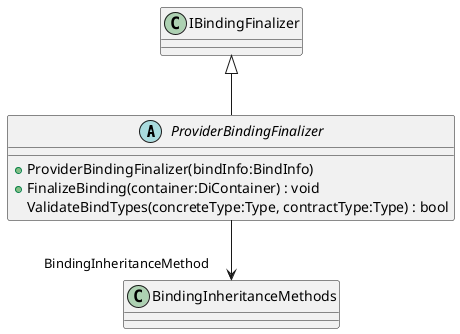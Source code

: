 @startuml
abstract class ProviderBindingFinalizer {
    + ProviderBindingFinalizer(bindInfo:BindInfo)
    + FinalizeBinding(container:DiContainer) : void
    ValidateBindTypes(concreteType:Type, contractType:Type) : bool
}
IBindingFinalizer <|-- ProviderBindingFinalizer
ProviderBindingFinalizer --> "BindingInheritanceMethod" BindingInheritanceMethods
@enduml

